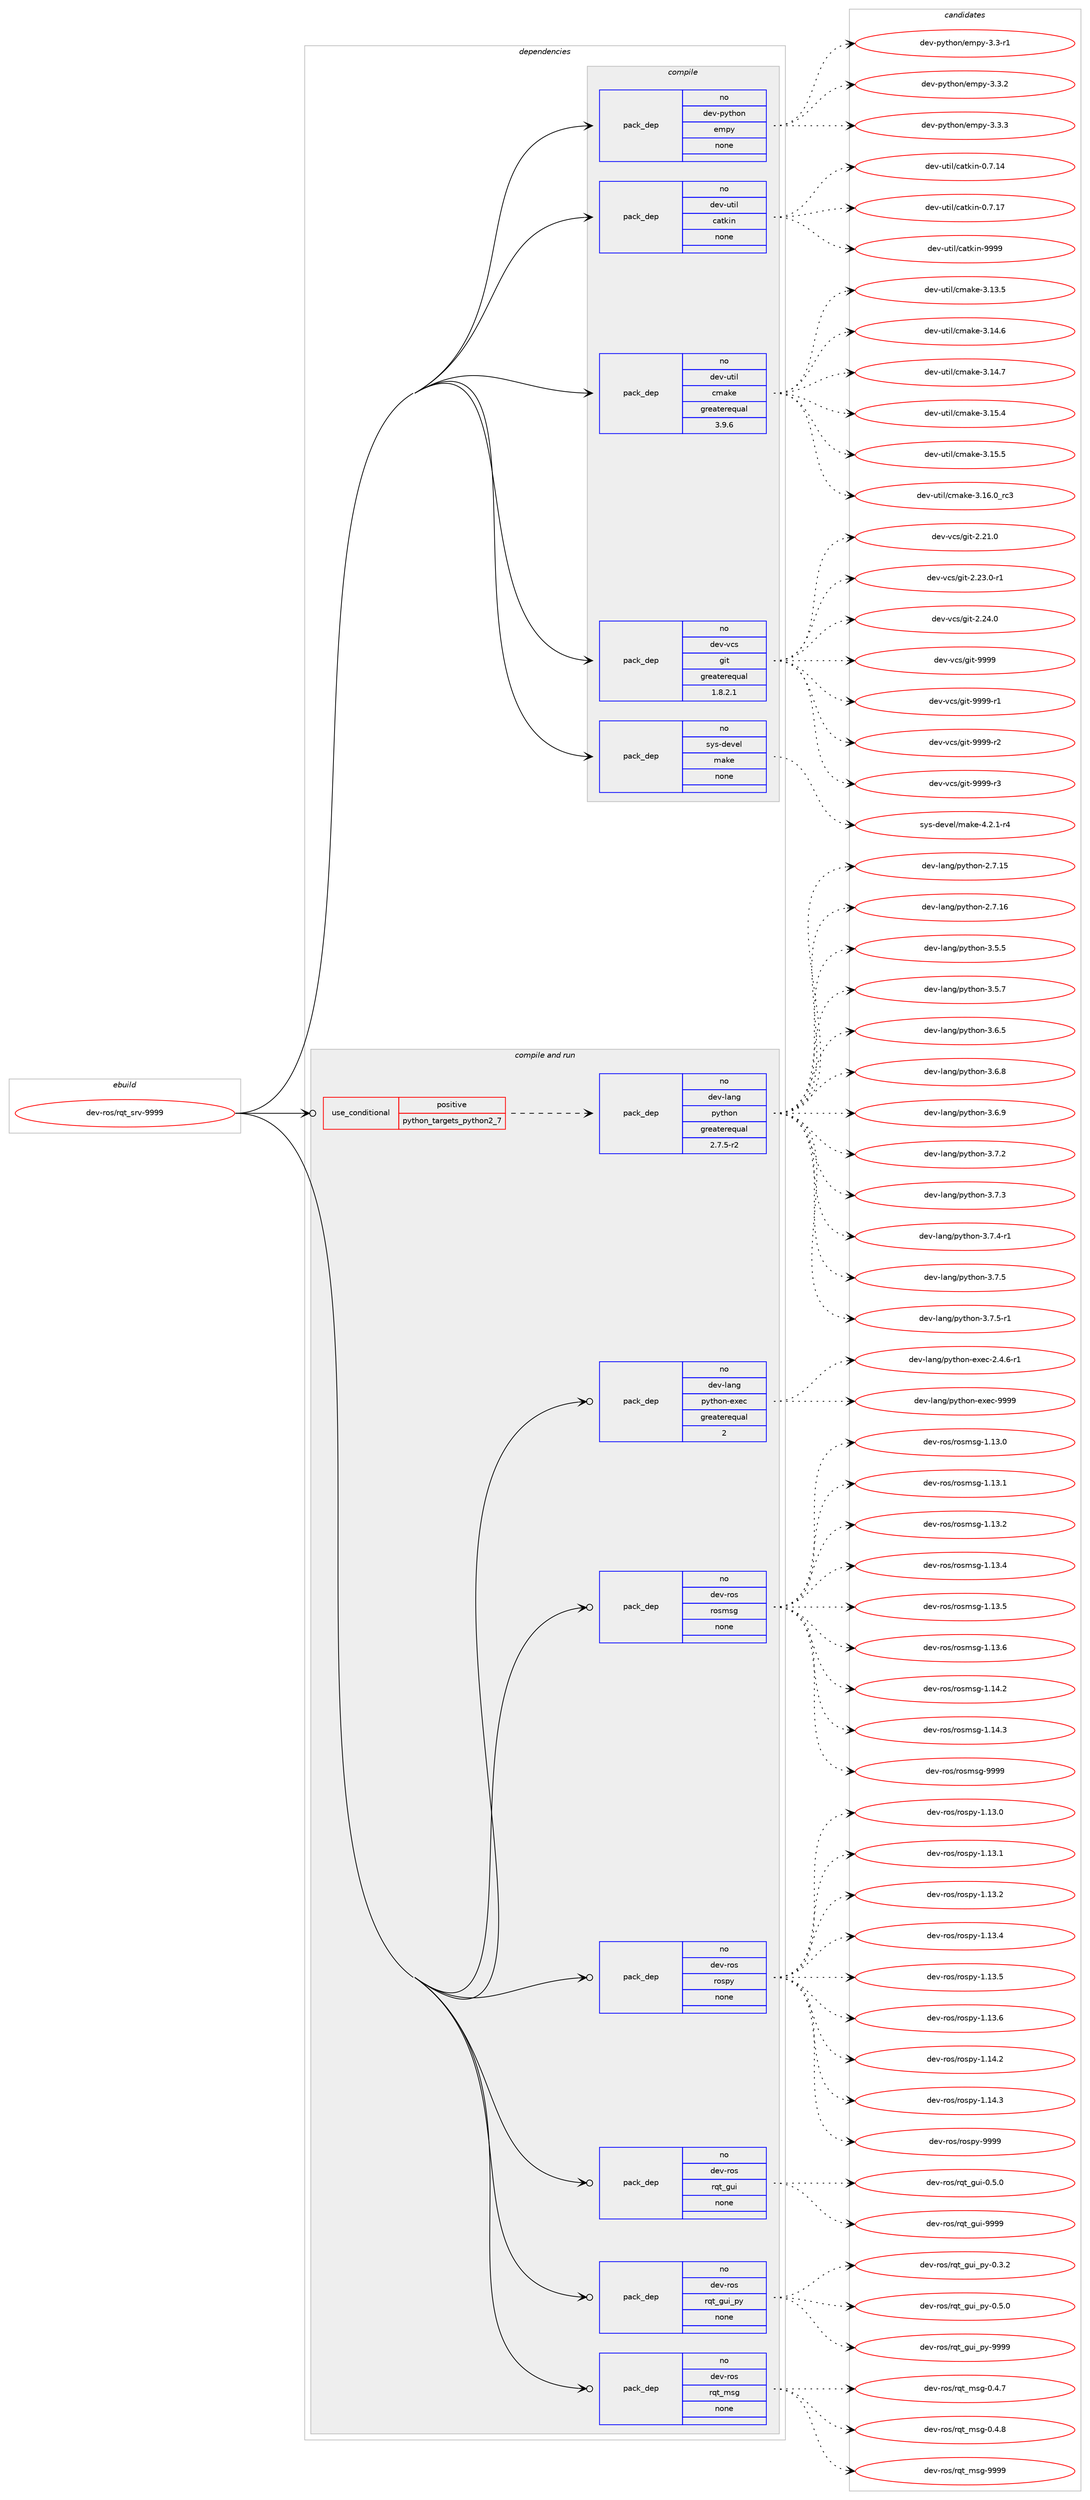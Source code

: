 digraph prolog {

# *************
# Graph options
# *************

newrank=true;
concentrate=true;
compound=true;
graph [rankdir=LR,fontname=Helvetica,fontsize=10,ranksep=1.5];#, ranksep=2.5, nodesep=0.2];
edge  [arrowhead=vee];
node  [fontname=Helvetica,fontsize=10];

# **********
# The ebuild
# **********

subgraph cluster_leftcol {
color=gray;
rank=same;
label=<<i>ebuild</i>>;
id [label="dev-ros/rqt_srv-9999", color=red, width=4, href="../dev-ros/rqt_srv-9999.svg"];
}

# ****************
# The dependencies
# ****************

subgraph cluster_midcol {
color=gray;
label=<<i>dependencies</i>>;
subgraph cluster_compile {
fillcolor="#eeeeee";
style=filled;
label=<<i>compile</i>>;
subgraph pack499138 {
dependency666378 [label=<<TABLE BORDER="0" CELLBORDER="1" CELLSPACING="0" CELLPADDING="4" WIDTH="220"><TR><TD ROWSPAN="6" CELLPADDING="30">pack_dep</TD></TR><TR><TD WIDTH="110">no</TD></TR><TR><TD>dev-python</TD></TR><TR><TD>empy</TD></TR><TR><TD>none</TD></TR><TR><TD></TD></TR></TABLE>>, shape=none, color=blue];
}
id:e -> dependency666378:w [weight=20,style="solid",arrowhead="vee"];
subgraph pack499139 {
dependency666379 [label=<<TABLE BORDER="0" CELLBORDER="1" CELLSPACING="0" CELLPADDING="4" WIDTH="220"><TR><TD ROWSPAN="6" CELLPADDING="30">pack_dep</TD></TR><TR><TD WIDTH="110">no</TD></TR><TR><TD>dev-util</TD></TR><TR><TD>catkin</TD></TR><TR><TD>none</TD></TR><TR><TD></TD></TR></TABLE>>, shape=none, color=blue];
}
id:e -> dependency666379:w [weight=20,style="solid",arrowhead="vee"];
subgraph pack499140 {
dependency666380 [label=<<TABLE BORDER="0" CELLBORDER="1" CELLSPACING="0" CELLPADDING="4" WIDTH="220"><TR><TD ROWSPAN="6" CELLPADDING="30">pack_dep</TD></TR><TR><TD WIDTH="110">no</TD></TR><TR><TD>dev-util</TD></TR><TR><TD>cmake</TD></TR><TR><TD>greaterequal</TD></TR><TR><TD>3.9.6</TD></TR></TABLE>>, shape=none, color=blue];
}
id:e -> dependency666380:w [weight=20,style="solid",arrowhead="vee"];
subgraph pack499141 {
dependency666381 [label=<<TABLE BORDER="0" CELLBORDER="1" CELLSPACING="0" CELLPADDING="4" WIDTH="220"><TR><TD ROWSPAN="6" CELLPADDING="30">pack_dep</TD></TR><TR><TD WIDTH="110">no</TD></TR><TR><TD>dev-vcs</TD></TR><TR><TD>git</TD></TR><TR><TD>greaterequal</TD></TR><TR><TD>1.8.2.1</TD></TR></TABLE>>, shape=none, color=blue];
}
id:e -> dependency666381:w [weight=20,style="solid",arrowhead="vee"];
subgraph pack499142 {
dependency666382 [label=<<TABLE BORDER="0" CELLBORDER="1" CELLSPACING="0" CELLPADDING="4" WIDTH="220"><TR><TD ROWSPAN="6" CELLPADDING="30">pack_dep</TD></TR><TR><TD WIDTH="110">no</TD></TR><TR><TD>sys-devel</TD></TR><TR><TD>make</TD></TR><TR><TD>none</TD></TR><TR><TD></TD></TR></TABLE>>, shape=none, color=blue];
}
id:e -> dependency666382:w [weight=20,style="solid",arrowhead="vee"];
}
subgraph cluster_compileandrun {
fillcolor="#eeeeee";
style=filled;
label=<<i>compile and run</i>>;
subgraph cond155334 {
dependency666383 [label=<<TABLE BORDER="0" CELLBORDER="1" CELLSPACING="0" CELLPADDING="4"><TR><TD ROWSPAN="3" CELLPADDING="10">use_conditional</TD></TR><TR><TD>positive</TD></TR><TR><TD>python_targets_python2_7</TD></TR></TABLE>>, shape=none, color=red];
subgraph pack499143 {
dependency666384 [label=<<TABLE BORDER="0" CELLBORDER="1" CELLSPACING="0" CELLPADDING="4" WIDTH="220"><TR><TD ROWSPAN="6" CELLPADDING="30">pack_dep</TD></TR><TR><TD WIDTH="110">no</TD></TR><TR><TD>dev-lang</TD></TR><TR><TD>python</TD></TR><TR><TD>greaterequal</TD></TR><TR><TD>2.7.5-r2</TD></TR></TABLE>>, shape=none, color=blue];
}
dependency666383:e -> dependency666384:w [weight=20,style="dashed",arrowhead="vee"];
}
id:e -> dependency666383:w [weight=20,style="solid",arrowhead="odotvee"];
subgraph pack499144 {
dependency666385 [label=<<TABLE BORDER="0" CELLBORDER="1" CELLSPACING="0" CELLPADDING="4" WIDTH="220"><TR><TD ROWSPAN="6" CELLPADDING="30">pack_dep</TD></TR><TR><TD WIDTH="110">no</TD></TR><TR><TD>dev-lang</TD></TR><TR><TD>python-exec</TD></TR><TR><TD>greaterequal</TD></TR><TR><TD>2</TD></TR></TABLE>>, shape=none, color=blue];
}
id:e -> dependency666385:w [weight=20,style="solid",arrowhead="odotvee"];
subgraph pack499145 {
dependency666386 [label=<<TABLE BORDER="0" CELLBORDER="1" CELLSPACING="0" CELLPADDING="4" WIDTH="220"><TR><TD ROWSPAN="6" CELLPADDING="30">pack_dep</TD></TR><TR><TD WIDTH="110">no</TD></TR><TR><TD>dev-ros</TD></TR><TR><TD>rosmsg</TD></TR><TR><TD>none</TD></TR><TR><TD></TD></TR></TABLE>>, shape=none, color=blue];
}
id:e -> dependency666386:w [weight=20,style="solid",arrowhead="odotvee"];
subgraph pack499146 {
dependency666387 [label=<<TABLE BORDER="0" CELLBORDER="1" CELLSPACING="0" CELLPADDING="4" WIDTH="220"><TR><TD ROWSPAN="6" CELLPADDING="30">pack_dep</TD></TR><TR><TD WIDTH="110">no</TD></TR><TR><TD>dev-ros</TD></TR><TR><TD>rospy</TD></TR><TR><TD>none</TD></TR><TR><TD></TD></TR></TABLE>>, shape=none, color=blue];
}
id:e -> dependency666387:w [weight=20,style="solid",arrowhead="odotvee"];
subgraph pack499147 {
dependency666388 [label=<<TABLE BORDER="0" CELLBORDER="1" CELLSPACING="0" CELLPADDING="4" WIDTH="220"><TR><TD ROWSPAN="6" CELLPADDING="30">pack_dep</TD></TR><TR><TD WIDTH="110">no</TD></TR><TR><TD>dev-ros</TD></TR><TR><TD>rqt_gui</TD></TR><TR><TD>none</TD></TR><TR><TD></TD></TR></TABLE>>, shape=none, color=blue];
}
id:e -> dependency666388:w [weight=20,style="solid",arrowhead="odotvee"];
subgraph pack499148 {
dependency666389 [label=<<TABLE BORDER="0" CELLBORDER="1" CELLSPACING="0" CELLPADDING="4" WIDTH="220"><TR><TD ROWSPAN="6" CELLPADDING="30">pack_dep</TD></TR><TR><TD WIDTH="110">no</TD></TR><TR><TD>dev-ros</TD></TR><TR><TD>rqt_gui_py</TD></TR><TR><TD>none</TD></TR><TR><TD></TD></TR></TABLE>>, shape=none, color=blue];
}
id:e -> dependency666389:w [weight=20,style="solid",arrowhead="odotvee"];
subgraph pack499149 {
dependency666390 [label=<<TABLE BORDER="0" CELLBORDER="1" CELLSPACING="0" CELLPADDING="4" WIDTH="220"><TR><TD ROWSPAN="6" CELLPADDING="30">pack_dep</TD></TR><TR><TD WIDTH="110">no</TD></TR><TR><TD>dev-ros</TD></TR><TR><TD>rqt_msg</TD></TR><TR><TD>none</TD></TR><TR><TD></TD></TR></TABLE>>, shape=none, color=blue];
}
id:e -> dependency666390:w [weight=20,style="solid",arrowhead="odotvee"];
}
subgraph cluster_run {
fillcolor="#eeeeee";
style=filled;
label=<<i>run</i>>;
}
}

# **************
# The candidates
# **************

subgraph cluster_choices {
rank=same;
color=gray;
label=<<i>candidates</i>>;

subgraph choice499138 {
color=black;
nodesep=1;
choice1001011184511212111610411111047101109112121455146514511449 [label="dev-python/empy-3.3-r1", color=red, width=4,href="../dev-python/empy-3.3-r1.svg"];
choice1001011184511212111610411111047101109112121455146514650 [label="dev-python/empy-3.3.2", color=red, width=4,href="../dev-python/empy-3.3.2.svg"];
choice1001011184511212111610411111047101109112121455146514651 [label="dev-python/empy-3.3.3", color=red, width=4,href="../dev-python/empy-3.3.3.svg"];
dependency666378:e -> choice1001011184511212111610411111047101109112121455146514511449:w [style=dotted,weight="100"];
dependency666378:e -> choice1001011184511212111610411111047101109112121455146514650:w [style=dotted,weight="100"];
dependency666378:e -> choice1001011184511212111610411111047101109112121455146514651:w [style=dotted,weight="100"];
}
subgraph choice499139 {
color=black;
nodesep=1;
choice1001011184511711610510847999711610710511045484655464952 [label="dev-util/catkin-0.7.14", color=red, width=4,href="../dev-util/catkin-0.7.14.svg"];
choice1001011184511711610510847999711610710511045484655464955 [label="dev-util/catkin-0.7.17", color=red, width=4,href="../dev-util/catkin-0.7.17.svg"];
choice100101118451171161051084799971161071051104557575757 [label="dev-util/catkin-9999", color=red, width=4,href="../dev-util/catkin-9999.svg"];
dependency666379:e -> choice1001011184511711610510847999711610710511045484655464952:w [style=dotted,weight="100"];
dependency666379:e -> choice1001011184511711610510847999711610710511045484655464955:w [style=dotted,weight="100"];
dependency666379:e -> choice100101118451171161051084799971161071051104557575757:w [style=dotted,weight="100"];
}
subgraph choice499140 {
color=black;
nodesep=1;
choice1001011184511711610510847991099710710145514649514653 [label="dev-util/cmake-3.13.5", color=red, width=4,href="../dev-util/cmake-3.13.5.svg"];
choice1001011184511711610510847991099710710145514649524654 [label="dev-util/cmake-3.14.6", color=red, width=4,href="../dev-util/cmake-3.14.6.svg"];
choice1001011184511711610510847991099710710145514649524655 [label="dev-util/cmake-3.14.7", color=red, width=4,href="../dev-util/cmake-3.14.7.svg"];
choice1001011184511711610510847991099710710145514649534652 [label="dev-util/cmake-3.15.4", color=red, width=4,href="../dev-util/cmake-3.15.4.svg"];
choice1001011184511711610510847991099710710145514649534653 [label="dev-util/cmake-3.15.5", color=red, width=4,href="../dev-util/cmake-3.15.5.svg"];
choice1001011184511711610510847991099710710145514649544648951149951 [label="dev-util/cmake-3.16.0_rc3", color=red, width=4,href="../dev-util/cmake-3.16.0_rc3.svg"];
dependency666380:e -> choice1001011184511711610510847991099710710145514649514653:w [style=dotted,weight="100"];
dependency666380:e -> choice1001011184511711610510847991099710710145514649524654:w [style=dotted,weight="100"];
dependency666380:e -> choice1001011184511711610510847991099710710145514649524655:w [style=dotted,weight="100"];
dependency666380:e -> choice1001011184511711610510847991099710710145514649534652:w [style=dotted,weight="100"];
dependency666380:e -> choice1001011184511711610510847991099710710145514649534653:w [style=dotted,weight="100"];
dependency666380:e -> choice1001011184511711610510847991099710710145514649544648951149951:w [style=dotted,weight="100"];
}
subgraph choice499141 {
color=black;
nodesep=1;
choice10010111845118991154710310511645504650494648 [label="dev-vcs/git-2.21.0", color=red, width=4,href="../dev-vcs/git-2.21.0.svg"];
choice100101118451189911547103105116455046505146484511449 [label="dev-vcs/git-2.23.0-r1", color=red, width=4,href="../dev-vcs/git-2.23.0-r1.svg"];
choice10010111845118991154710310511645504650524648 [label="dev-vcs/git-2.24.0", color=red, width=4,href="../dev-vcs/git-2.24.0.svg"];
choice1001011184511899115471031051164557575757 [label="dev-vcs/git-9999", color=red, width=4,href="../dev-vcs/git-9999.svg"];
choice10010111845118991154710310511645575757574511449 [label="dev-vcs/git-9999-r1", color=red, width=4,href="../dev-vcs/git-9999-r1.svg"];
choice10010111845118991154710310511645575757574511450 [label="dev-vcs/git-9999-r2", color=red, width=4,href="../dev-vcs/git-9999-r2.svg"];
choice10010111845118991154710310511645575757574511451 [label="dev-vcs/git-9999-r3", color=red, width=4,href="../dev-vcs/git-9999-r3.svg"];
dependency666381:e -> choice10010111845118991154710310511645504650494648:w [style=dotted,weight="100"];
dependency666381:e -> choice100101118451189911547103105116455046505146484511449:w [style=dotted,weight="100"];
dependency666381:e -> choice10010111845118991154710310511645504650524648:w [style=dotted,weight="100"];
dependency666381:e -> choice1001011184511899115471031051164557575757:w [style=dotted,weight="100"];
dependency666381:e -> choice10010111845118991154710310511645575757574511449:w [style=dotted,weight="100"];
dependency666381:e -> choice10010111845118991154710310511645575757574511450:w [style=dotted,weight="100"];
dependency666381:e -> choice10010111845118991154710310511645575757574511451:w [style=dotted,weight="100"];
}
subgraph choice499142 {
color=black;
nodesep=1;
choice1151211154510010111810110847109971071014552465046494511452 [label="sys-devel/make-4.2.1-r4", color=red, width=4,href="../sys-devel/make-4.2.1-r4.svg"];
dependency666382:e -> choice1151211154510010111810110847109971071014552465046494511452:w [style=dotted,weight="100"];
}
subgraph choice499143 {
color=black;
nodesep=1;
choice10010111845108971101034711212111610411111045504655464953 [label="dev-lang/python-2.7.15", color=red, width=4,href="../dev-lang/python-2.7.15.svg"];
choice10010111845108971101034711212111610411111045504655464954 [label="dev-lang/python-2.7.16", color=red, width=4,href="../dev-lang/python-2.7.16.svg"];
choice100101118451089711010347112121116104111110455146534653 [label="dev-lang/python-3.5.5", color=red, width=4,href="../dev-lang/python-3.5.5.svg"];
choice100101118451089711010347112121116104111110455146534655 [label="dev-lang/python-3.5.7", color=red, width=4,href="../dev-lang/python-3.5.7.svg"];
choice100101118451089711010347112121116104111110455146544653 [label="dev-lang/python-3.6.5", color=red, width=4,href="../dev-lang/python-3.6.5.svg"];
choice100101118451089711010347112121116104111110455146544656 [label="dev-lang/python-3.6.8", color=red, width=4,href="../dev-lang/python-3.6.8.svg"];
choice100101118451089711010347112121116104111110455146544657 [label="dev-lang/python-3.6.9", color=red, width=4,href="../dev-lang/python-3.6.9.svg"];
choice100101118451089711010347112121116104111110455146554650 [label="dev-lang/python-3.7.2", color=red, width=4,href="../dev-lang/python-3.7.2.svg"];
choice100101118451089711010347112121116104111110455146554651 [label="dev-lang/python-3.7.3", color=red, width=4,href="../dev-lang/python-3.7.3.svg"];
choice1001011184510897110103471121211161041111104551465546524511449 [label="dev-lang/python-3.7.4-r1", color=red, width=4,href="../dev-lang/python-3.7.4-r1.svg"];
choice100101118451089711010347112121116104111110455146554653 [label="dev-lang/python-3.7.5", color=red, width=4,href="../dev-lang/python-3.7.5.svg"];
choice1001011184510897110103471121211161041111104551465546534511449 [label="dev-lang/python-3.7.5-r1", color=red, width=4,href="../dev-lang/python-3.7.5-r1.svg"];
dependency666384:e -> choice10010111845108971101034711212111610411111045504655464953:w [style=dotted,weight="100"];
dependency666384:e -> choice10010111845108971101034711212111610411111045504655464954:w [style=dotted,weight="100"];
dependency666384:e -> choice100101118451089711010347112121116104111110455146534653:w [style=dotted,weight="100"];
dependency666384:e -> choice100101118451089711010347112121116104111110455146534655:w [style=dotted,weight="100"];
dependency666384:e -> choice100101118451089711010347112121116104111110455146544653:w [style=dotted,weight="100"];
dependency666384:e -> choice100101118451089711010347112121116104111110455146544656:w [style=dotted,weight="100"];
dependency666384:e -> choice100101118451089711010347112121116104111110455146544657:w [style=dotted,weight="100"];
dependency666384:e -> choice100101118451089711010347112121116104111110455146554650:w [style=dotted,weight="100"];
dependency666384:e -> choice100101118451089711010347112121116104111110455146554651:w [style=dotted,weight="100"];
dependency666384:e -> choice1001011184510897110103471121211161041111104551465546524511449:w [style=dotted,weight="100"];
dependency666384:e -> choice100101118451089711010347112121116104111110455146554653:w [style=dotted,weight="100"];
dependency666384:e -> choice1001011184510897110103471121211161041111104551465546534511449:w [style=dotted,weight="100"];
}
subgraph choice499144 {
color=black;
nodesep=1;
choice10010111845108971101034711212111610411111045101120101994550465246544511449 [label="dev-lang/python-exec-2.4.6-r1", color=red, width=4,href="../dev-lang/python-exec-2.4.6-r1.svg"];
choice10010111845108971101034711212111610411111045101120101994557575757 [label="dev-lang/python-exec-9999", color=red, width=4,href="../dev-lang/python-exec-9999.svg"];
dependency666385:e -> choice10010111845108971101034711212111610411111045101120101994550465246544511449:w [style=dotted,weight="100"];
dependency666385:e -> choice10010111845108971101034711212111610411111045101120101994557575757:w [style=dotted,weight="100"];
}
subgraph choice499145 {
color=black;
nodesep=1;
choice100101118451141111154711411111510911510345494649514648 [label="dev-ros/rosmsg-1.13.0", color=red, width=4,href="../dev-ros/rosmsg-1.13.0.svg"];
choice100101118451141111154711411111510911510345494649514649 [label="dev-ros/rosmsg-1.13.1", color=red, width=4,href="../dev-ros/rosmsg-1.13.1.svg"];
choice100101118451141111154711411111510911510345494649514650 [label="dev-ros/rosmsg-1.13.2", color=red, width=4,href="../dev-ros/rosmsg-1.13.2.svg"];
choice100101118451141111154711411111510911510345494649514652 [label="dev-ros/rosmsg-1.13.4", color=red, width=4,href="../dev-ros/rosmsg-1.13.4.svg"];
choice100101118451141111154711411111510911510345494649514653 [label="dev-ros/rosmsg-1.13.5", color=red, width=4,href="../dev-ros/rosmsg-1.13.5.svg"];
choice100101118451141111154711411111510911510345494649514654 [label="dev-ros/rosmsg-1.13.6", color=red, width=4,href="../dev-ros/rosmsg-1.13.6.svg"];
choice100101118451141111154711411111510911510345494649524650 [label="dev-ros/rosmsg-1.14.2", color=red, width=4,href="../dev-ros/rosmsg-1.14.2.svg"];
choice100101118451141111154711411111510911510345494649524651 [label="dev-ros/rosmsg-1.14.3", color=red, width=4,href="../dev-ros/rosmsg-1.14.3.svg"];
choice10010111845114111115471141111151091151034557575757 [label="dev-ros/rosmsg-9999", color=red, width=4,href="../dev-ros/rosmsg-9999.svg"];
dependency666386:e -> choice100101118451141111154711411111510911510345494649514648:w [style=dotted,weight="100"];
dependency666386:e -> choice100101118451141111154711411111510911510345494649514649:w [style=dotted,weight="100"];
dependency666386:e -> choice100101118451141111154711411111510911510345494649514650:w [style=dotted,weight="100"];
dependency666386:e -> choice100101118451141111154711411111510911510345494649514652:w [style=dotted,weight="100"];
dependency666386:e -> choice100101118451141111154711411111510911510345494649514653:w [style=dotted,weight="100"];
dependency666386:e -> choice100101118451141111154711411111510911510345494649514654:w [style=dotted,weight="100"];
dependency666386:e -> choice100101118451141111154711411111510911510345494649524650:w [style=dotted,weight="100"];
dependency666386:e -> choice100101118451141111154711411111510911510345494649524651:w [style=dotted,weight="100"];
dependency666386:e -> choice10010111845114111115471141111151091151034557575757:w [style=dotted,weight="100"];
}
subgraph choice499146 {
color=black;
nodesep=1;
choice100101118451141111154711411111511212145494649514648 [label="dev-ros/rospy-1.13.0", color=red, width=4,href="../dev-ros/rospy-1.13.0.svg"];
choice100101118451141111154711411111511212145494649514649 [label="dev-ros/rospy-1.13.1", color=red, width=4,href="../dev-ros/rospy-1.13.1.svg"];
choice100101118451141111154711411111511212145494649514650 [label="dev-ros/rospy-1.13.2", color=red, width=4,href="../dev-ros/rospy-1.13.2.svg"];
choice100101118451141111154711411111511212145494649514652 [label="dev-ros/rospy-1.13.4", color=red, width=4,href="../dev-ros/rospy-1.13.4.svg"];
choice100101118451141111154711411111511212145494649514653 [label="dev-ros/rospy-1.13.5", color=red, width=4,href="../dev-ros/rospy-1.13.5.svg"];
choice100101118451141111154711411111511212145494649514654 [label="dev-ros/rospy-1.13.6", color=red, width=4,href="../dev-ros/rospy-1.13.6.svg"];
choice100101118451141111154711411111511212145494649524650 [label="dev-ros/rospy-1.14.2", color=red, width=4,href="../dev-ros/rospy-1.14.2.svg"];
choice100101118451141111154711411111511212145494649524651 [label="dev-ros/rospy-1.14.3", color=red, width=4,href="../dev-ros/rospy-1.14.3.svg"];
choice10010111845114111115471141111151121214557575757 [label="dev-ros/rospy-9999", color=red, width=4,href="../dev-ros/rospy-9999.svg"];
dependency666387:e -> choice100101118451141111154711411111511212145494649514648:w [style=dotted,weight="100"];
dependency666387:e -> choice100101118451141111154711411111511212145494649514649:w [style=dotted,weight="100"];
dependency666387:e -> choice100101118451141111154711411111511212145494649514650:w [style=dotted,weight="100"];
dependency666387:e -> choice100101118451141111154711411111511212145494649514652:w [style=dotted,weight="100"];
dependency666387:e -> choice100101118451141111154711411111511212145494649514653:w [style=dotted,weight="100"];
dependency666387:e -> choice100101118451141111154711411111511212145494649514654:w [style=dotted,weight="100"];
dependency666387:e -> choice100101118451141111154711411111511212145494649524650:w [style=dotted,weight="100"];
dependency666387:e -> choice100101118451141111154711411111511212145494649524651:w [style=dotted,weight="100"];
dependency666387:e -> choice10010111845114111115471141111151121214557575757:w [style=dotted,weight="100"];
}
subgraph choice499147 {
color=black;
nodesep=1;
choice100101118451141111154711411311695103117105454846534648 [label="dev-ros/rqt_gui-0.5.0", color=red, width=4,href="../dev-ros/rqt_gui-0.5.0.svg"];
choice1001011184511411111547114113116951031171054557575757 [label="dev-ros/rqt_gui-9999", color=red, width=4,href="../dev-ros/rqt_gui-9999.svg"];
dependency666388:e -> choice100101118451141111154711411311695103117105454846534648:w [style=dotted,weight="100"];
dependency666388:e -> choice1001011184511411111547114113116951031171054557575757:w [style=dotted,weight="100"];
}
subgraph choice499148 {
color=black;
nodesep=1;
choice10010111845114111115471141131169510311710595112121454846514650 [label="dev-ros/rqt_gui_py-0.3.2", color=red, width=4,href="../dev-ros/rqt_gui_py-0.3.2.svg"];
choice10010111845114111115471141131169510311710595112121454846534648 [label="dev-ros/rqt_gui_py-0.5.0", color=red, width=4,href="../dev-ros/rqt_gui_py-0.5.0.svg"];
choice100101118451141111154711411311695103117105951121214557575757 [label="dev-ros/rqt_gui_py-9999", color=red, width=4,href="../dev-ros/rqt_gui_py-9999.svg"];
dependency666389:e -> choice10010111845114111115471141131169510311710595112121454846514650:w [style=dotted,weight="100"];
dependency666389:e -> choice10010111845114111115471141131169510311710595112121454846534648:w [style=dotted,weight="100"];
dependency666389:e -> choice100101118451141111154711411311695103117105951121214557575757:w [style=dotted,weight="100"];
}
subgraph choice499149 {
color=black;
nodesep=1;
choice100101118451141111154711411311695109115103454846524655 [label="dev-ros/rqt_msg-0.4.7", color=red, width=4,href="../dev-ros/rqt_msg-0.4.7.svg"];
choice100101118451141111154711411311695109115103454846524656 [label="dev-ros/rqt_msg-0.4.8", color=red, width=4,href="../dev-ros/rqt_msg-0.4.8.svg"];
choice1001011184511411111547114113116951091151034557575757 [label="dev-ros/rqt_msg-9999", color=red, width=4,href="../dev-ros/rqt_msg-9999.svg"];
dependency666390:e -> choice100101118451141111154711411311695109115103454846524655:w [style=dotted,weight="100"];
dependency666390:e -> choice100101118451141111154711411311695109115103454846524656:w [style=dotted,weight="100"];
dependency666390:e -> choice1001011184511411111547114113116951091151034557575757:w [style=dotted,weight="100"];
}
}

}
